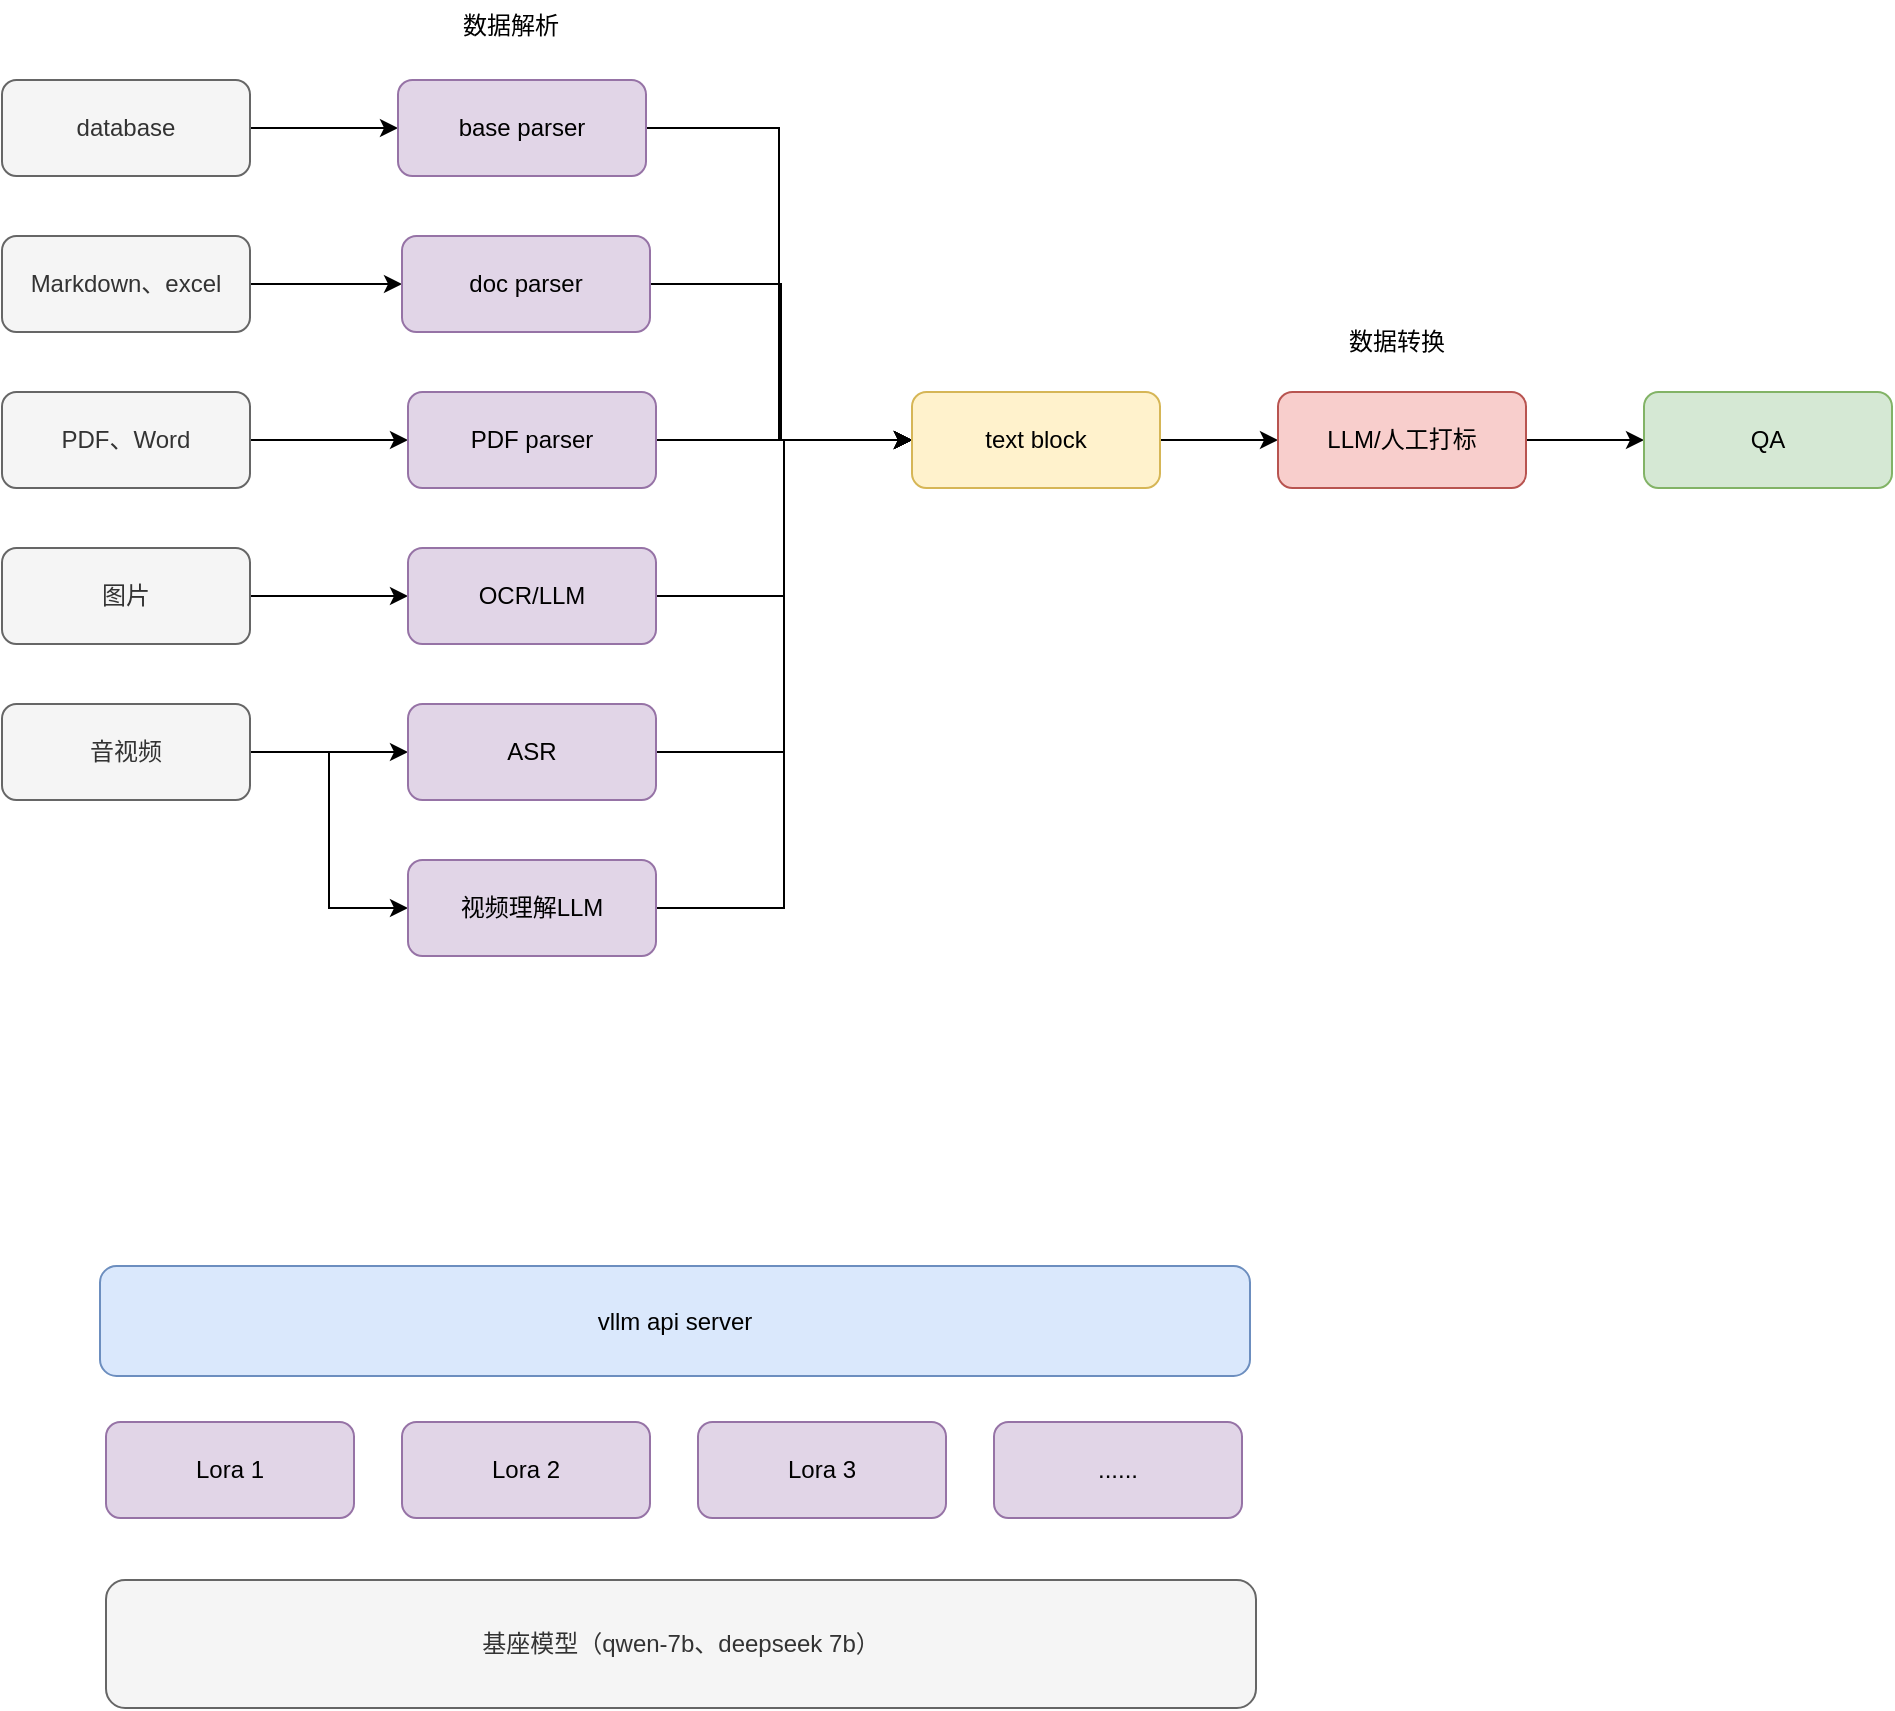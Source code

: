 <mxfile version="26.1.1">
  <diagram name="第 1 页" id="hr0BuOXWCAZ5WhvNR4b4">
    <mxGraphModel dx="1574" dy="1026" grid="0" gridSize="10" guides="1" tooltips="1" connect="1" arrows="1" fold="1" page="0" pageScale="1" pageWidth="827" pageHeight="1169" math="0" shadow="0">
      <root>
        <mxCell id="0" />
        <mxCell id="1" parent="0" />
        <mxCell id="Sjq-fuX_aUlrUoZseDcW-10" style="edgeStyle=orthogonalEdgeStyle;rounded=0;orthogonalLoop=1;jettySize=auto;html=1;" edge="1" parent="1" source="Sjq-fuX_aUlrUoZseDcW-1" target="Sjq-fuX_aUlrUoZseDcW-9">
          <mxGeometry relative="1" as="geometry" />
        </mxCell>
        <mxCell id="Sjq-fuX_aUlrUoZseDcW-1" value="PDF、Word" style="rounded=1;whiteSpace=wrap;html=1;fillColor=#f5f5f5;fontColor=#333333;strokeColor=#666666;" vertex="1" parent="1">
          <mxGeometry x="-119" y="165" width="124" height="48" as="geometry" />
        </mxCell>
        <mxCell id="Sjq-fuX_aUlrUoZseDcW-8" style="edgeStyle=orthogonalEdgeStyle;rounded=0;orthogonalLoop=1;jettySize=auto;html=1;entryX=0;entryY=0.5;entryDx=0;entryDy=0;" edge="1" parent="1" source="Sjq-fuX_aUlrUoZseDcW-2" target="Sjq-fuX_aUlrUoZseDcW-7">
          <mxGeometry relative="1" as="geometry" />
        </mxCell>
        <mxCell id="Sjq-fuX_aUlrUoZseDcW-2" value="图片" style="rounded=1;whiteSpace=wrap;html=1;fillColor=#f5f5f5;fontColor=#333333;strokeColor=#666666;" vertex="1" parent="1">
          <mxGeometry x="-119" y="243" width="124" height="48" as="geometry" />
        </mxCell>
        <mxCell id="Sjq-fuX_aUlrUoZseDcW-16" style="edgeStyle=orthogonalEdgeStyle;rounded=0;orthogonalLoop=1;jettySize=auto;html=1;" edge="1" parent="1" source="Sjq-fuX_aUlrUoZseDcW-3" target="Sjq-fuX_aUlrUoZseDcW-15">
          <mxGeometry relative="1" as="geometry" />
        </mxCell>
        <mxCell id="Sjq-fuX_aUlrUoZseDcW-3" value="Markdown、excel" style="rounded=1;whiteSpace=wrap;html=1;fillColor=#f5f5f5;fontColor=#333333;strokeColor=#666666;" vertex="1" parent="1">
          <mxGeometry x="-119" y="87" width="124" height="48" as="geometry" />
        </mxCell>
        <mxCell id="Sjq-fuX_aUlrUoZseDcW-18" style="edgeStyle=orthogonalEdgeStyle;rounded=0;orthogonalLoop=1;jettySize=auto;html=1;entryX=0;entryY=0.5;entryDx=0;entryDy=0;" edge="1" parent="1" source="Sjq-fuX_aUlrUoZseDcW-4" target="Sjq-fuX_aUlrUoZseDcW-17">
          <mxGeometry relative="1" as="geometry" />
        </mxCell>
        <mxCell id="Sjq-fuX_aUlrUoZseDcW-4" value="database" style="rounded=1;whiteSpace=wrap;html=1;fillColor=#f5f5f5;fontColor=#333333;strokeColor=#666666;" vertex="1" parent="1">
          <mxGeometry x="-119" y="9" width="124" height="48" as="geometry" />
        </mxCell>
        <mxCell id="Sjq-fuX_aUlrUoZseDcW-13" style="edgeStyle=orthogonalEdgeStyle;rounded=0;orthogonalLoop=1;jettySize=auto;html=1;entryX=0;entryY=0.5;entryDx=0;entryDy=0;" edge="1" parent="1" source="Sjq-fuX_aUlrUoZseDcW-5" target="Sjq-fuX_aUlrUoZseDcW-11">
          <mxGeometry relative="1" as="geometry" />
        </mxCell>
        <mxCell id="Sjq-fuX_aUlrUoZseDcW-14" style="edgeStyle=orthogonalEdgeStyle;rounded=0;orthogonalLoop=1;jettySize=auto;html=1;entryX=0;entryY=0.5;entryDx=0;entryDy=0;" edge="1" parent="1" source="Sjq-fuX_aUlrUoZseDcW-5" target="Sjq-fuX_aUlrUoZseDcW-12">
          <mxGeometry relative="1" as="geometry" />
        </mxCell>
        <mxCell id="Sjq-fuX_aUlrUoZseDcW-5" value="音视频" style="rounded=1;whiteSpace=wrap;html=1;fillColor=#f5f5f5;fontColor=#333333;strokeColor=#666666;" vertex="1" parent="1">
          <mxGeometry x="-119" y="321" width="124" height="48" as="geometry" />
        </mxCell>
        <mxCell id="Sjq-fuX_aUlrUoZseDcW-23" style="edgeStyle=orthogonalEdgeStyle;rounded=0;orthogonalLoop=1;jettySize=auto;html=1;entryX=0;entryY=0.5;entryDx=0;entryDy=0;" edge="1" parent="1" source="Sjq-fuX_aUlrUoZseDcW-7" target="Sjq-fuX_aUlrUoZseDcW-19">
          <mxGeometry relative="1" as="geometry" />
        </mxCell>
        <mxCell id="Sjq-fuX_aUlrUoZseDcW-7" value="OCR/LLM" style="rounded=1;whiteSpace=wrap;html=1;fillColor=#e1d5e7;strokeColor=#9673a6;" vertex="1" parent="1">
          <mxGeometry x="84" y="243" width="124" height="48" as="geometry" />
        </mxCell>
        <mxCell id="Sjq-fuX_aUlrUoZseDcW-22" style="edgeStyle=orthogonalEdgeStyle;rounded=0;orthogonalLoop=1;jettySize=auto;html=1;" edge="1" parent="1" source="Sjq-fuX_aUlrUoZseDcW-9" target="Sjq-fuX_aUlrUoZseDcW-19">
          <mxGeometry relative="1" as="geometry" />
        </mxCell>
        <mxCell id="Sjq-fuX_aUlrUoZseDcW-9" value="PDF parser" style="rounded=1;whiteSpace=wrap;html=1;fillColor=#e1d5e7;strokeColor=#9673a6;" vertex="1" parent="1">
          <mxGeometry x="84" y="165" width="124" height="48" as="geometry" />
        </mxCell>
        <mxCell id="Sjq-fuX_aUlrUoZseDcW-24" style="edgeStyle=orthogonalEdgeStyle;rounded=0;orthogonalLoop=1;jettySize=auto;html=1;entryX=0;entryY=0.5;entryDx=0;entryDy=0;" edge="1" parent="1" source="Sjq-fuX_aUlrUoZseDcW-11" target="Sjq-fuX_aUlrUoZseDcW-19">
          <mxGeometry relative="1" as="geometry" />
        </mxCell>
        <mxCell id="Sjq-fuX_aUlrUoZseDcW-11" value="ASR" style="rounded=1;whiteSpace=wrap;html=1;fillColor=#e1d5e7;strokeColor=#9673a6;" vertex="1" parent="1">
          <mxGeometry x="84" y="321" width="124" height="48" as="geometry" />
        </mxCell>
        <mxCell id="Sjq-fuX_aUlrUoZseDcW-25" style="edgeStyle=orthogonalEdgeStyle;rounded=0;orthogonalLoop=1;jettySize=auto;html=1;entryX=0;entryY=0.5;entryDx=0;entryDy=0;" edge="1" parent="1" source="Sjq-fuX_aUlrUoZseDcW-12" target="Sjq-fuX_aUlrUoZseDcW-19">
          <mxGeometry relative="1" as="geometry" />
        </mxCell>
        <mxCell id="Sjq-fuX_aUlrUoZseDcW-12" value="视频理解LLM" style="rounded=1;whiteSpace=wrap;html=1;fillColor=#e1d5e7;strokeColor=#9673a6;" vertex="1" parent="1">
          <mxGeometry x="84" y="399" width="124" height="48" as="geometry" />
        </mxCell>
        <mxCell id="Sjq-fuX_aUlrUoZseDcW-21" style="edgeStyle=orthogonalEdgeStyle;rounded=0;orthogonalLoop=1;jettySize=auto;html=1;entryX=0;entryY=0.5;entryDx=0;entryDy=0;" edge="1" parent="1" source="Sjq-fuX_aUlrUoZseDcW-15" target="Sjq-fuX_aUlrUoZseDcW-19">
          <mxGeometry relative="1" as="geometry" />
        </mxCell>
        <mxCell id="Sjq-fuX_aUlrUoZseDcW-15" value="doc parser" style="rounded=1;whiteSpace=wrap;html=1;fillColor=#e1d5e7;strokeColor=#9673a6;" vertex="1" parent="1">
          <mxGeometry x="81" y="87" width="124" height="48" as="geometry" />
        </mxCell>
        <mxCell id="Sjq-fuX_aUlrUoZseDcW-20" style="edgeStyle=orthogonalEdgeStyle;rounded=0;orthogonalLoop=1;jettySize=auto;html=1;entryX=0;entryY=0.5;entryDx=0;entryDy=0;" edge="1" parent="1" source="Sjq-fuX_aUlrUoZseDcW-17" target="Sjq-fuX_aUlrUoZseDcW-19">
          <mxGeometry relative="1" as="geometry" />
        </mxCell>
        <mxCell id="Sjq-fuX_aUlrUoZseDcW-17" value="base parser" style="rounded=1;whiteSpace=wrap;html=1;fillColor=#e1d5e7;strokeColor=#9673a6;" vertex="1" parent="1">
          <mxGeometry x="79" y="9" width="124" height="48" as="geometry" />
        </mxCell>
        <mxCell id="Sjq-fuX_aUlrUoZseDcW-27" style="edgeStyle=orthogonalEdgeStyle;rounded=0;orthogonalLoop=1;jettySize=auto;html=1;entryX=0;entryY=0.5;entryDx=0;entryDy=0;" edge="1" parent="1" source="Sjq-fuX_aUlrUoZseDcW-19" target="Sjq-fuX_aUlrUoZseDcW-26">
          <mxGeometry relative="1" as="geometry" />
        </mxCell>
        <mxCell id="Sjq-fuX_aUlrUoZseDcW-19" value="text block" style="rounded=1;whiteSpace=wrap;html=1;fillColor=#fff2cc;strokeColor=#d6b656;" vertex="1" parent="1">
          <mxGeometry x="336" y="165" width="124" height="48" as="geometry" />
        </mxCell>
        <mxCell id="Sjq-fuX_aUlrUoZseDcW-29" style="edgeStyle=orthogonalEdgeStyle;rounded=0;orthogonalLoop=1;jettySize=auto;html=1;entryX=0;entryY=0.5;entryDx=0;entryDy=0;" edge="1" parent="1" source="Sjq-fuX_aUlrUoZseDcW-26" target="Sjq-fuX_aUlrUoZseDcW-28">
          <mxGeometry relative="1" as="geometry" />
        </mxCell>
        <mxCell id="Sjq-fuX_aUlrUoZseDcW-26" value="LLM/人工打标" style="rounded=1;whiteSpace=wrap;html=1;fillColor=#f8cecc;strokeColor=#b85450;" vertex="1" parent="1">
          <mxGeometry x="519" y="165" width="124" height="48" as="geometry" />
        </mxCell>
        <mxCell id="Sjq-fuX_aUlrUoZseDcW-28" value="QA" style="rounded=1;whiteSpace=wrap;html=1;fillColor=#d5e8d4;strokeColor=#82b366;" vertex="1" parent="1">
          <mxGeometry x="702" y="165" width="124" height="48" as="geometry" />
        </mxCell>
        <mxCell id="Sjq-fuX_aUlrUoZseDcW-30" value="数据解析" style="text;html=1;align=center;verticalAlign=middle;resizable=0;points=[];autosize=1;strokeColor=none;fillColor=none;" vertex="1" parent="1">
          <mxGeometry x="102" y="-31" width="66" height="26" as="geometry" />
        </mxCell>
        <mxCell id="Sjq-fuX_aUlrUoZseDcW-31" value="数据转换" style="text;html=1;align=center;verticalAlign=middle;resizable=0;points=[];autosize=1;strokeColor=none;fillColor=none;" vertex="1" parent="1">
          <mxGeometry x="545" y="127" width="66" height="26" as="geometry" />
        </mxCell>
        <mxCell id="Sjq-fuX_aUlrUoZseDcW-32" value="基座模型（qwen-7b、deepseek 7b）" style="rounded=1;whiteSpace=wrap;html=1;fillColor=#f5f5f5;fontColor=#333333;strokeColor=#666666;" vertex="1" parent="1">
          <mxGeometry x="-67" y="759" width="575" height="64" as="geometry" />
        </mxCell>
        <mxCell id="Sjq-fuX_aUlrUoZseDcW-33" value="Lora 1" style="rounded=1;whiteSpace=wrap;html=1;fillColor=#e1d5e7;strokeColor=#9673a6;" vertex="1" parent="1">
          <mxGeometry x="-67" y="680" width="124" height="48" as="geometry" />
        </mxCell>
        <mxCell id="Sjq-fuX_aUlrUoZseDcW-34" value="Lora 2" style="rounded=1;whiteSpace=wrap;html=1;fillColor=#e1d5e7;strokeColor=#9673a6;" vertex="1" parent="1">
          <mxGeometry x="81" y="680" width="124" height="48" as="geometry" />
        </mxCell>
        <mxCell id="Sjq-fuX_aUlrUoZseDcW-35" value="Lora 3" style="rounded=1;whiteSpace=wrap;html=1;fillColor=#e1d5e7;strokeColor=#9673a6;" vertex="1" parent="1">
          <mxGeometry x="229" y="680" width="124" height="48" as="geometry" />
        </mxCell>
        <mxCell id="Sjq-fuX_aUlrUoZseDcW-36" value="......" style="rounded=1;whiteSpace=wrap;html=1;fillColor=#e1d5e7;strokeColor=#9673a6;" vertex="1" parent="1">
          <mxGeometry x="377" y="680" width="124" height="48" as="geometry" />
        </mxCell>
        <mxCell id="Sjq-fuX_aUlrUoZseDcW-37" value="vllm api server" style="rounded=1;whiteSpace=wrap;html=1;fillColor=#dae8fc;strokeColor=#6c8ebf;" vertex="1" parent="1">
          <mxGeometry x="-70" y="602" width="575" height="55" as="geometry" />
        </mxCell>
      </root>
    </mxGraphModel>
  </diagram>
</mxfile>
